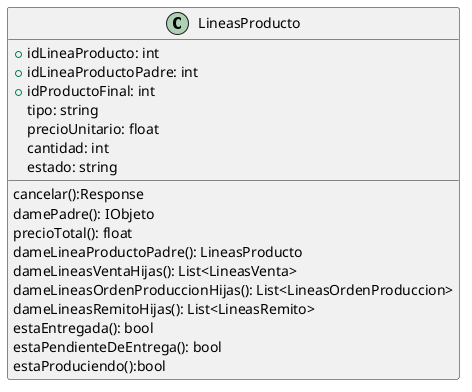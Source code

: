 @startuml LineasProducto
class LineasProducto{
    +idLineaProducto: int
    +idLineaProductoPadre: int
    +idProductoFinal: int
    tipo: string
    precioUnitario: float
    cantidad: int
    estado: string

    
    cancelar():Response
    damePadre(): IObjeto
    precioTotal(): float
    dameLineaProductoPadre(): LineasProducto
    dameLineasVentaHijas(): List<LineasVenta>
    dameLineasOrdenProduccionHijas(): List<LineasOrdenProduccion>
    dameLineasRemitoHijas(): List<LineasRemito>
    estaEntregada(): bool
    estaPendienteDeEntrega(): bool
    estaProduciendo():bool
}
@enduml